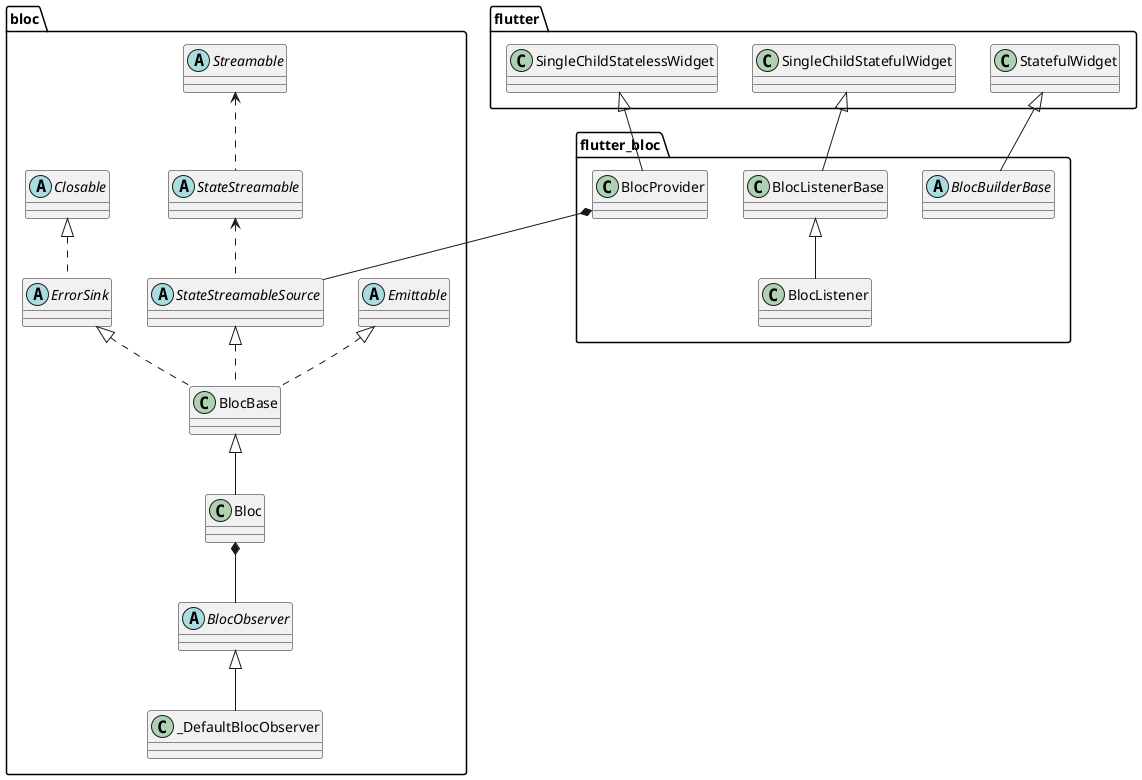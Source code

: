 @startuml
'https://plantuml.com/class-diagram

package bloc{
    class BlocBase
    class Bloc

    abstract class Emittable
    abstract class Closable
    abstract class ErrorSink
    abstract class StateStreamableSource

    abstract class Streamable
    abstract class StateStreamable
    abstract class BlocObserver
    class _DefaultBlocObserver
}

BlocBase <|-- Bloc
StateStreamableSource <|.. BlocBase
Emittable <|.. BlocBase
ErrorSink <|.. BlocBase
Closable <|.. ErrorSink

Streamable <.. StateStreamable
StateStreamable <.. StateStreamableSource

BlocObserver <|-- _DefaultBlocObserver

package flutter_bloc {

    abstract class BlocBuilderBase
    class BlocListenerBase
    class BlocListener
    class BlocProvider
}

package flutter {
    class SingleChildStatefulWidget
    class SingleChildStatelessWidget
    class StatefulWidget
}

SingleChildStatefulWidget <|-- BlocListenerBase
SingleChildStatelessWidget <|-- BlocProvider
StatefulWidget <|-- BlocBuilderBase

BlocListenerBase <|-- BlocListener


BlocProvider *-- StateStreamableSource


Bloc *-- BlocObserver

@enduml